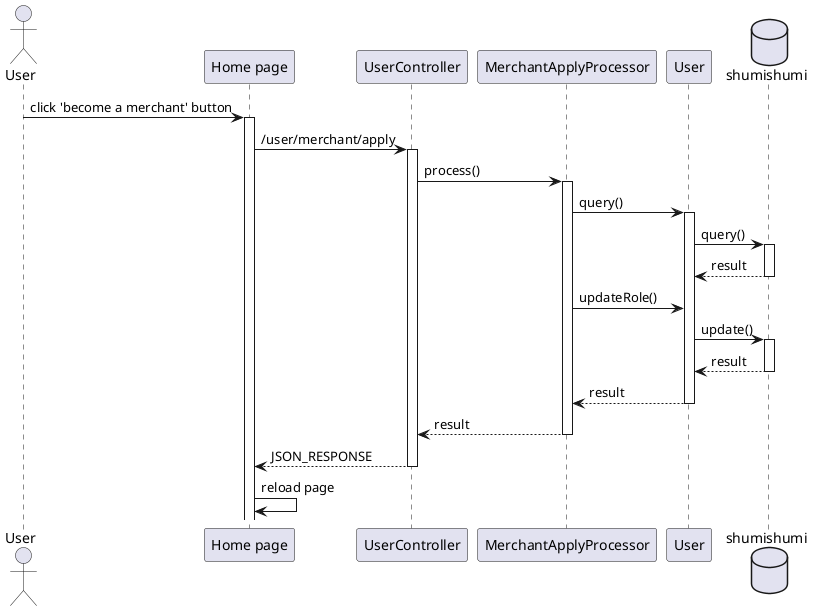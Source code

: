 @startuml become a merchant
'autonumber 1.1.1

actor User as u

' Box "front end"
participant "Home page" as home
' end box

' Box "back end"
participant "UserController" as uc
participant "MerchantApplyProcessor" as applyproc

participant "User" as um
' end box

database shumishumi as db

u -> home++ : click 'become a merchant' button
home -> uc++ : /user/merchant/apply
uc -> applyproc++ : process()
applyproc -> um++ : query()
um -> db++ : query()
return result

applyproc -> um : updateRole()
um -> db++ : update()
return result
return result

return result

return JSON_RESPONSE

home -> home : reload page

@enduml